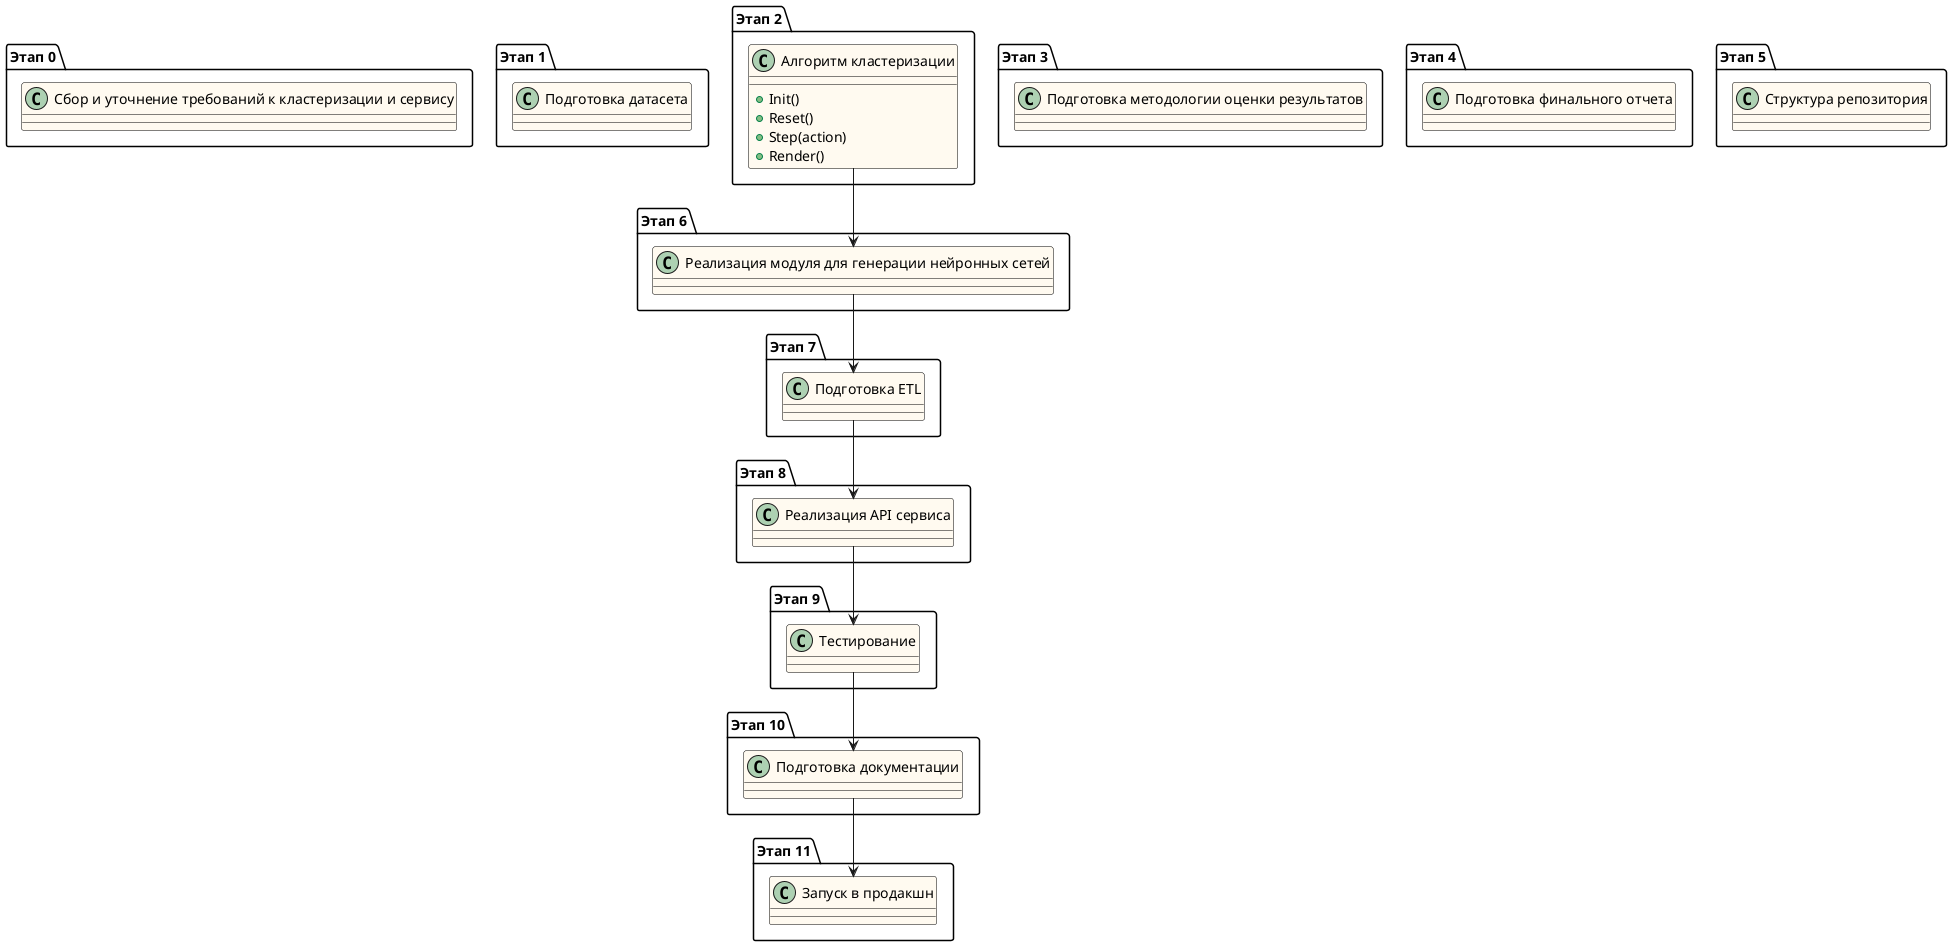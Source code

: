 @startuml
!define RECTANGLE class

skinparam class {
  BackgroundColor FloralWhite
  BorderColor Black
}

RECTANGLE "Этап 0. Сбор и уточнение требований к кластеризации и сервису" {
}

RECTANGLE "Этап 1. Подготовка датасета" {
}

RECTANGLE "Этап 2. Алгоритм кластеризации" {
  +Init()
  +Reset()
  +Step(action)
  +Render()
}

RECTANGLE "Этап 3. Подготовка методологии оценки результатов" {
}

RECTANGLE "Этап 4. Подготовка финального отчета" {
}

RECTANGLE "Этап 5. Структура репозитория" {
}

RECTANGLE "Этап 6. Реализация модуля для генерации нейронных сетей" {
}

RECTANGLE "Этап 7. Подготовка ETL" {
}

RECTANGLE "Этап 8. Реализация API сервиса" {
}

RECTANGLE "Этап 9. Тестирование" {
}

RECTANGLE "Этап 10. Подготовка документации" {
}

RECTANGLE "Этап 11. Запуск в продакшн" {
}

"Этап 2. Алгоритм кластеризации" --> "Этап 6. Реализация модуля для генерации нейронных сетей"
"Этап 6. Реализация модуля для генерации нейронных сетей" --> "Этап 7. Подготовка ETL"
"Этап 7. Подготовка ETL" --> "Этап 8. Реализация API сервиса"
"Этап 8. Реализация API сервиса" --> "Этап 9. Тестирование"
"Этап 9. Тестирование" --> "Этап 10. Подготовка документации"
"Этап 10. Подготовка документации" --> "Этап 11. Запуск в продакшн"

@enduml